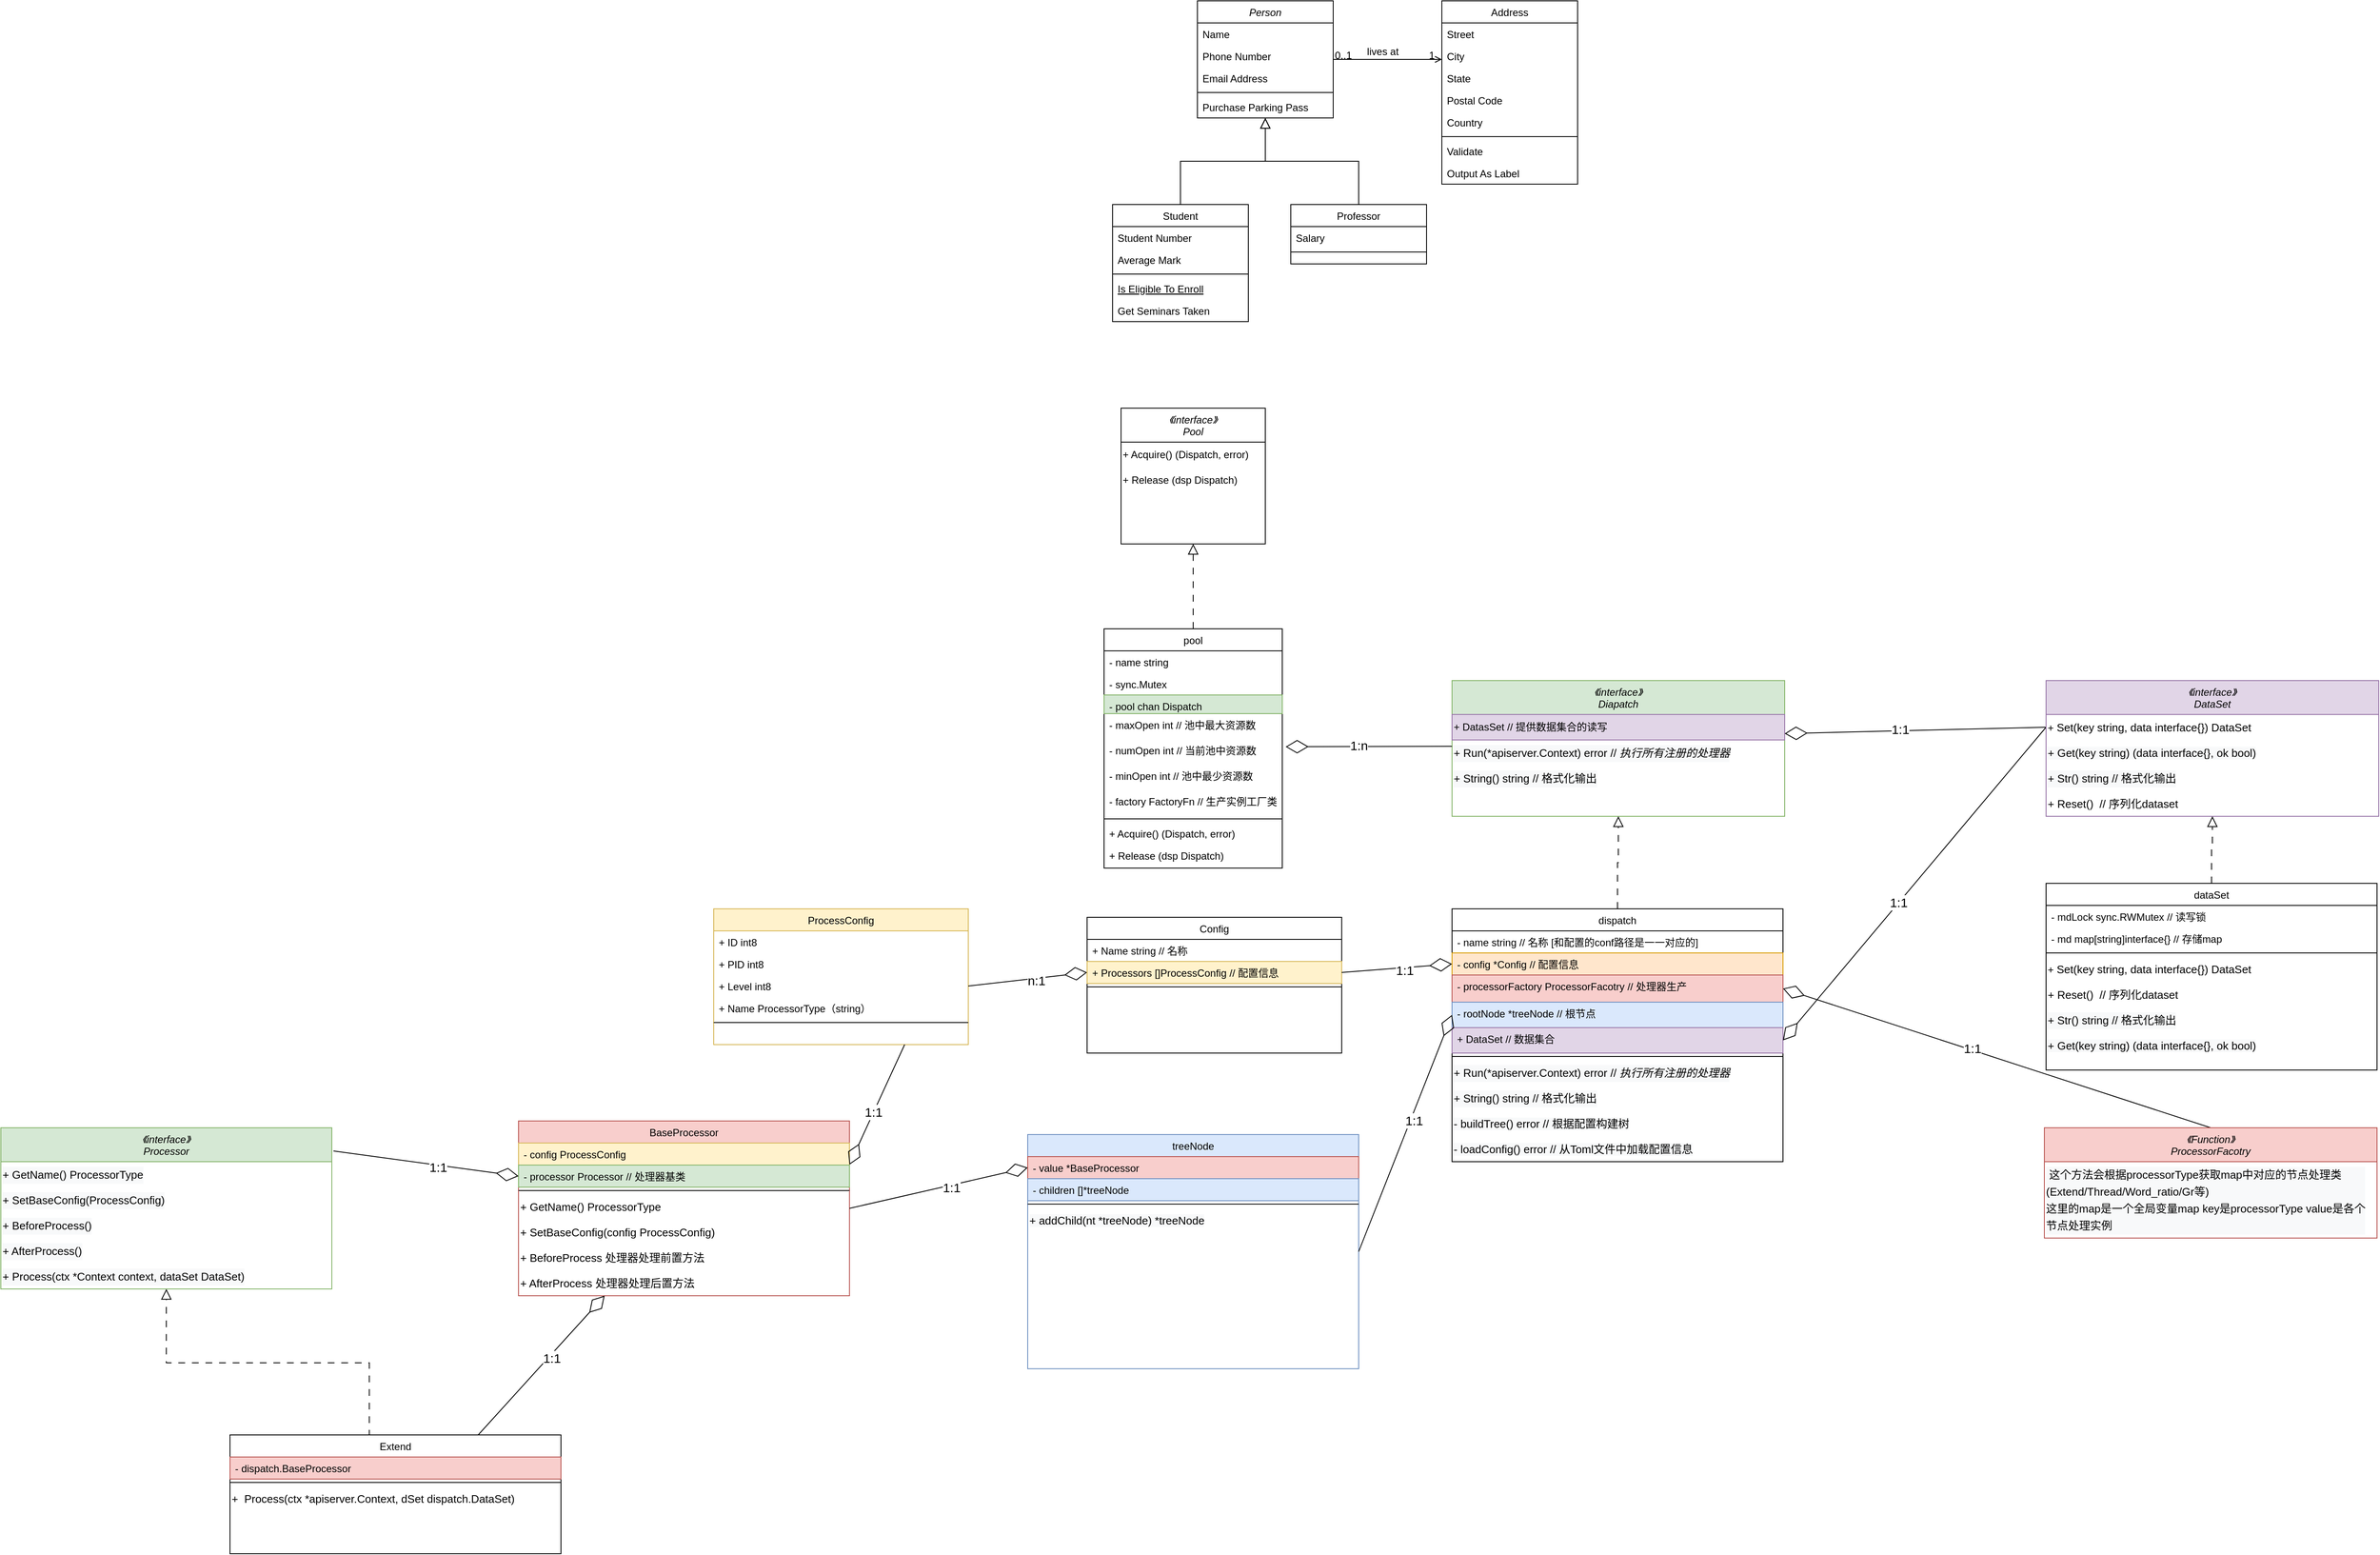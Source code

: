 <mxfile version="24.7.10">
  <diagram id="C5RBs43oDa-KdzZeNtuy" name="Page-1">
    <mxGraphModel dx="3088" dy="785" grid="1" gridSize="10" guides="1" tooltips="1" connect="1" arrows="1" fold="1" page="1" pageScale="1" pageWidth="827" pageHeight="1169" math="0" shadow="0">
      <root>
        <mxCell id="WIyWlLk6GJQsqaUBKTNV-0" />
        <mxCell id="WIyWlLk6GJQsqaUBKTNV-1" parent="WIyWlLk6GJQsqaUBKTNV-0" />
        <mxCell id="zkfFHV4jXpPFQw0GAbJ--0" value="Person" style="swimlane;fontStyle=2;align=center;verticalAlign=top;childLayout=stackLayout;horizontal=1;startSize=26;horizontalStack=0;resizeParent=1;resizeLast=0;collapsible=1;marginBottom=0;rounded=0;shadow=0;strokeWidth=1;" parent="WIyWlLk6GJQsqaUBKTNV-1" vertex="1">
          <mxGeometry x="220" y="120" width="160" height="138" as="geometry">
            <mxRectangle x="230" y="140" width="160" height="26" as="alternateBounds" />
          </mxGeometry>
        </mxCell>
        <mxCell id="zkfFHV4jXpPFQw0GAbJ--1" value="Name" style="text;align=left;verticalAlign=top;spacingLeft=4;spacingRight=4;overflow=hidden;rotatable=0;points=[[0,0.5],[1,0.5]];portConstraint=eastwest;" parent="zkfFHV4jXpPFQw0GAbJ--0" vertex="1">
          <mxGeometry y="26" width="160" height="26" as="geometry" />
        </mxCell>
        <mxCell id="zkfFHV4jXpPFQw0GAbJ--2" value="Phone Number" style="text;align=left;verticalAlign=top;spacingLeft=4;spacingRight=4;overflow=hidden;rotatable=0;points=[[0,0.5],[1,0.5]];portConstraint=eastwest;rounded=0;shadow=0;html=0;" parent="zkfFHV4jXpPFQw0GAbJ--0" vertex="1">
          <mxGeometry y="52" width="160" height="26" as="geometry" />
        </mxCell>
        <mxCell id="zkfFHV4jXpPFQw0GAbJ--3" value="Email Address" style="text;align=left;verticalAlign=top;spacingLeft=4;spacingRight=4;overflow=hidden;rotatable=0;points=[[0,0.5],[1,0.5]];portConstraint=eastwest;rounded=0;shadow=0;html=0;" parent="zkfFHV4jXpPFQw0GAbJ--0" vertex="1">
          <mxGeometry y="78" width="160" height="26" as="geometry" />
        </mxCell>
        <mxCell id="zkfFHV4jXpPFQw0GAbJ--4" value="" style="line;html=1;strokeWidth=1;align=left;verticalAlign=middle;spacingTop=-1;spacingLeft=3;spacingRight=3;rotatable=0;labelPosition=right;points=[];portConstraint=eastwest;" parent="zkfFHV4jXpPFQw0GAbJ--0" vertex="1">
          <mxGeometry y="104" width="160" height="8" as="geometry" />
        </mxCell>
        <mxCell id="zkfFHV4jXpPFQw0GAbJ--5" value="Purchase Parking Pass" style="text;align=left;verticalAlign=top;spacingLeft=4;spacingRight=4;overflow=hidden;rotatable=0;points=[[0,0.5],[1,0.5]];portConstraint=eastwest;" parent="zkfFHV4jXpPFQw0GAbJ--0" vertex="1">
          <mxGeometry y="112" width="160" height="26" as="geometry" />
        </mxCell>
        <mxCell id="zkfFHV4jXpPFQw0GAbJ--6" value="Student" style="swimlane;fontStyle=0;align=center;verticalAlign=top;childLayout=stackLayout;horizontal=1;startSize=26;horizontalStack=0;resizeParent=1;resizeLast=0;collapsible=1;marginBottom=0;rounded=0;shadow=0;strokeWidth=1;" parent="WIyWlLk6GJQsqaUBKTNV-1" vertex="1">
          <mxGeometry x="120" y="360" width="160" height="138" as="geometry">
            <mxRectangle x="130" y="380" width="160" height="26" as="alternateBounds" />
          </mxGeometry>
        </mxCell>
        <mxCell id="zkfFHV4jXpPFQw0GAbJ--7" value="Student Number" style="text;align=left;verticalAlign=top;spacingLeft=4;spacingRight=4;overflow=hidden;rotatable=0;points=[[0,0.5],[1,0.5]];portConstraint=eastwest;" parent="zkfFHV4jXpPFQw0GAbJ--6" vertex="1">
          <mxGeometry y="26" width="160" height="26" as="geometry" />
        </mxCell>
        <mxCell id="zkfFHV4jXpPFQw0GAbJ--8" value="Average Mark" style="text;align=left;verticalAlign=top;spacingLeft=4;spacingRight=4;overflow=hidden;rotatable=0;points=[[0,0.5],[1,0.5]];portConstraint=eastwest;rounded=0;shadow=0;html=0;" parent="zkfFHV4jXpPFQw0GAbJ--6" vertex="1">
          <mxGeometry y="52" width="160" height="26" as="geometry" />
        </mxCell>
        <mxCell id="zkfFHV4jXpPFQw0GAbJ--9" value="" style="line;html=1;strokeWidth=1;align=left;verticalAlign=middle;spacingTop=-1;spacingLeft=3;spacingRight=3;rotatable=0;labelPosition=right;points=[];portConstraint=eastwest;" parent="zkfFHV4jXpPFQw0GAbJ--6" vertex="1">
          <mxGeometry y="78" width="160" height="8" as="geometry" />
        </mxCell>
        <mxCell id="zkfFHV4jXpPFQw0GAbJ--10" value="Is Eligible To Enroll" style="text;align=left;verticalAlign=top;spacingLeft=4;spacingRight=4;overflow=hidden;rotatable=0;points=[[0,0.5],[1,0.5]];portConstraint=eastwest;fontStyle=4" parent="zkfFHV4jXpPFQw0GAbJ--6" vertex="1">
          <mxGeometry y="86" width="160" height="26" as="geometry" />
        </mxCell>
        <mxCell id="zkfFHV4jXpPFQw0GAbJ--11" value="Get Seminars Taken" style="text;align=left;verticalAlign=top;spacingLeft=4;spacingRight=4;overflow=hidden;rotatable=0;points=[[0,0.5],[1,0.5]];portConstraint=eastwest;" parent="zkfFHV4jXpPFQw0GAbJ--6" vertex="1">
          <mxGeometry y="112" width="160" height="26" as="geometry" />
        </mxCell>
        <mxCell id="zkfFHV4jXpPFQw0GAbJ--12" value="" style="endArrow=block;endSize=10;endFill=0;shadow=0;strokeWidth=1;rounded=0;curved=0;edgeStyle=elbowEdgeStyle;elbow=vertical;" parent="WIyWlLk6GJQsqaUBKTNV-1" source="zkfFHV4jXpPFQw0GAbJ--6" target="zkfFHV4jXpPFQw0GAbJ--0" edge="1">
          <mxGeometry width="160" relative="1" as="geometry">
            <mxPoint x="200" y="203" as="sourcePoint" />
            <mxPoint x="200" y="203" as="targetPoint" />
          </mxGeometry>
        </mxCell>
        <mxCell id="zkfFHV4jXpPFQw0GAbJ--13" value="Professor" style="swimlane;fontStyle=0;align=center;verticalAlign=top;childLayout=stackLayout;horizontal=1;startSize=26;horizontalStack=0;resizeParent=1;resizeLast=0;collapsible=1;marginBottom=0;rounded=0;shadow=0;strokeWidth=1;" parent="WIyWlLk6GJQsqaUBKTNV-1" vertex="1">
          <mxGeometry x="330" y="360" width="160" height="70" as="geometry">
            <mxRectangle x="340" y="380" width="170" height="26" as="alternateBounds" />
          </mxGeometry>
        </mxCell>
        <mxCell id="zkfFHV4jXpPFQw0GAbJ--14" value="Salary" style="text;align=left;verticalAlign=top;spacingLeft=4;spacingRight=4;overflow=hidden;rotatable=0;points=[[0,0.5],[1,0.5]];portConstraint=eastwest;" parent="zkfFHV4jXpPFQw0GAbJ--13" vertex="1">
          <mxGeometry y="26" width="160" height="26" as="geometry" />
        </mxCell>
        <mxCell id="zkfFHV4jXpPFQw0GAbJ--15" value="" style="line;html=1;strokeWidth=1;align=left;verticalAlign=middle;spacingTop=-1;spacingLeft=3;spacingRight=3;rotatable=0;labelPosition=right;points=[];portConstraint=eastwest;" parent="zkfFHV4jXpPFQw0GAbJ--13" vertex="1">
          <mxGeometry y="52" width="160" height="8" as="geometry" />
        </mxCell>
        <mxCell id="zkfFHV4jXpPFQw0GAbJ--16" value="" style="endArrow=block;endSize=10;endFill=0;shadow=0;strokeWidth=1;rounded=0;curved=0;edgeStyle=elbowEdgeStyle;elbow=vertical;" parent="WIyWlLk6GJQsqaUBKTNV-1" source="zkfFHV4jXpPFQw0GAbJ--13" target="zkfFHV4jXpPFQw0GAbJ--0" edge="1">
          <mxGeometry width="160" relative="1" as="geometry">
            <mxPoint x="210" y="373" as="sourcePoint" />
            <mxPoint x="310" y="271" as="targetPoint" />
          </mxGeometry>
        </mxCell>
        <mxCell id="zkfFHV4jXpPFQw0GAbJ--17" value="Address" style="swimlane;fontStyle=0;align=center;verticalAlign=top;childLayout=stackLayout;horizontal=1;startSize=26;horizontalStack=0;resizeParent=1;resizeLast=0;collapsible=1;marginBottom=0;rounded=0;shadow=0;strokeWidth=1;" parent="WIyWlLk6GJQsqaUBKTNV-1" vertex="1">
          <mxGeometry x="508" y="120" width="160" height="216" as="geometry">
            <mxRectangle x="550" y="140" width="160" height="26" as="alternateBounds" />
          </mxGeometry>
        </mxCell>
        <mxCell id="zkfFHV4jXpPFQw0GAbJ--18" value="Street" style="text;align=left;verticalAlign=top;spacingLeft=4;spacingRight=4;overflow=hidden;rotatable=0;points=[[0,0.5],[1,0.5]];portConstraint=eastwest;" parent="zkfFHV4jXpPFQw0GAbJ--17" vertex="1">
          <mxGeometry y="26" width="160" height="26" as="geometry" />
        </mxCell>
        <mxCell id="zkfFHV4jXpPFQw0GAbJ--19" value="City" style="text;align=left;verticalAlign=top;spacingLeft=4;spacingRight=4;overflow=hidden;rotatable=0;points=[[0,0.5],[1,0.5]];portConstraint=eastwest;rounded=0;shadow=0;html=0;" parent="zkfFHV4jXpPFQw0GAbJ--17" vertex="1">
          <mxGeometry y="52" width="160" height="26" as="geometry" />
        </mxCell>
        <mxCell id="zkfFHV4jXpPFQw0GAbJ--20" value="State" style="text;align=left;verticalAlign=top;spacingLeft=4;spacingRight=4;overflow=hidden;rotatable=0;points=[[0,0.5],[1,0.5]];portConstraint=eastwest;rounded=0;shadow=0;html=0;" parent="zkfFHV4jXpPFQw0GAbJ--17" vertex="1">
          <mxGeometry y="78" width="160" height="26" as="geometry" />
        </mxCell>
        <mxCell id="zkfFHV4jXpPFQw0GAbJ--21" value="Postal Code" style="text;align=left;verticalAlign=top;spacingLeft=4;spacingRight=4;overflow=hidden;rotatable=0;points=[[0,0.5],[1,0.5]];portConstraint=eastwest;rounded=0;shadow=0;html=0;" parent="zkfFHV4jXpPFQw0GAbJ--17" vertex="1">
          <mxGeometry y="104" width="160" height="26" as="geometry" />
        </mxCell>
        <mxCell id="zkfFHV4jXpPFQw0GAbJ--22" value="Country" style="text;align=left;verticalAlign=top;spacingLeft=4;spacingRight=4;overflow=hidden;rotatable=0;points=[[0,0.5],[1,0.5]];portConstraint=eastwest;rounded=0;shadow=0;html=0;" parent="zkfFHV4jXpPFQw0GAbJ--17" vertex="1">
          <mxGeometry y="130" width="160" height="26" as="geometry" />
        </mxCell>
        <mxCell id="zkfFHV4jXpPFQw0GAbJ--23" value="" style="line;html=1;strokeWidth=1;align=left;verticalAlign=middle;spacingTop=-1;spacingLeft=3;spacingRight=3;rotatable=0;labelPosition=right;points=[];portConstraint=eastwest;" parent="zkfFHV4jXpPFQw0GAbJ--17" vertex="1">
          <mxGeometry y="156" width="160" height="8" as="geometry" />
        </mxCell>
        <mxCell id="zkfFHV4jXpPFQw0GAbJ--24" value="Validate" style="text;align=left;verticalAlign=top;spacingLeft=4;spacingRight=4;overflow=hidden;rotatable=0;points=[[0,0.5],[1,0.5]];portConstraint=eastwest;" parent="zkfFHV4jXpPFQw0GAbJ--17" vertex="1">
          <mxGeometry y="164" width="160" height="26" as="geometry" />
        </mxCell>
        <mxCell id="zkfFHV4jXpPFQw0GAbJ--25" value="Output As Label" style="text;align=left;verticalAlign=top;spacingLeft=4;spacingRight=4;overflow=hidden;rotatable=0;points=[[0,0.5],[1,0.5]];portConstraint=eastwest;" parent="zkfFHV4jXpPFQw0GAbJ--17" vertex="1">
          <mxGeometry y="190" width="160" height="26" as="geometry" />
        </mxCell>
        <mxCell id="zkfFHV4jXpPFQw0GAbJ--26" value="" style="endArrow=open;shadow=0;strokeWidth=1;rounded=0;curved=0;endFill=1;edgeStyle=elbowEdgeStyle;elbow=vertical;" parent="WIyWlLk6GJQsqaUBKTNV-1" source="zkfFHV4jXpPFQw0GAbJ--0" target="zkfFHV4jXpPFQw0GAbJ--17" edge="1">
          <mxGeometry x="0.5" y="41" relative="1" as="geometry">
            <mxPoint x="380" y="192" as="sourcePoint" />
            <mxPoint x="540" y="192" as="targetPoint" />
            <mxPoint x="-40" y="32" as="offset" />
          </mxGeometry>
        </mxCell>
        <mxCell id="zkfFHV4jXpPFQw0GAbJ--27" value="0..1" style="resizable=0;align=left;verticalAlign=bottom;labelBackgroundColor=none;fontSize=12;" parent="zkfFHV4jXpPFQw0GAbJ--26" connectable="0" vertex="1">
          <mxGeometry x="-1" relative="1" as="geometry">
            <mxPoint y="4" as="offset" />
          </mxGeometry>
        </mxCell>
        <mxCell id="zkfFHV4jXpPFQw0GAbJ--28" value="1" style="resizable=0;align=right;verticalAlign=bottom;labelBackgroundColor=none;fontSize=12;" parent="zkfFHV4jXpPFQw0GAbJ--26" connectable="0" vertex="1">
          <mxGeometry x="1" relative="1" as="geometry">
            <mxPoint x="-7" y="4" as="offset" />
          </mxGeometry>
        </mxCell>
        <mxCell id="zkfFHV4jXpPFQw0GAbJ--29" value="lives at" style="text;html=1;resizable=0;points=[];;align=center;verticalAlign=middle;labelBackgroundColor=none;rounded=0;shadow=0;strokeWidth=1;fontSize=12;" parent="zkfFHV4jXpPFQw0GAbJ--26" vertex="1" connectable="0">
          <mxGeometry x="0.5" y="49" relative="1" as="geometry">
            <mxPoint x="-38" y="40" as="offset" />
          </mxGeometry>
        </mxCell>
        <mxCell id="RczMax2r31ByXmlt5z05-0" value="《interface》&#xa;Pool" style="swimlane;fontStyle=2;align=center;verticalAlign=top;childLayout=stackLayout;horizontal=1;startSize=40;horizontalStack=0;resizeParent=1;resizeLast=0;collapsible=1;marginBottom=0;rounded=0;shadow=0;strokeWidth=1;" parent="WIyWlLk6GJQsqaUBKTNV-1" vertex="1">
          <mxGeometry x="130" y="600" width="170" height="160" as="geometry">
            <mxRectangle x="190" y="630" width="160" height="26" as="alternateBounds" />
          </mxGeometry>
        </mxCell>
        <mxCell id="lq7LgunMjQ7Xtg1Cg7Fh-3" value="+ Acquire() (Dispatch, error)" style="text;html=1;align=left;verticalAlign=middle;whiteSpace=wrap;rounded=0;" vertex="1" parent="RczMax2r31ByXmlt5z05-0">
          <mxGeometry y="40" width="170" height="30" as="geometry" />
        </mxCell>
        <mxCell id="lq7LgunMjQ7Xtg1Cg7Fh-4" value="+ Release (dsp Dispatch)" style="text;html=1;align=left;verticalAlign=middle;whiteSpace=wrap;rounded=0;" vertex="1" parent="RczMax2r31ByXmlt5z05-0">
          <mxGeometry y="70" width="170" height="30" as="geometry" />
        </mxCell>
        <mxCell id="RczMax2r31ByXmlt5z05-6" value="pool" style="swimlane;fontStyle=0;align=center;verticalAlign=top;childLayout=stackLayout;horizontal=1;startSize=26;horizontalStack=0;resizeParent=1;resizeLast=0;collapsible=1;marginBottom=0;rounded=0;shadow=0;strokeWidth=1;" parent="WIyWlLk6GJQsqaUBKTNV-1" vertex="1">
          <mxGeometry x="110" y="860" width="210" height="282" as="geometry">
            <mxRectangle x="130" y="380" width="160" height="26" as="alternateBounds" />
          </mxGeometry>
        </mxCell>
        <mxCell id="RczMax2r31ByXmlt5z05-7" value="- name string" style="text;align=left;verticalAlign=top;spacingLeft=4;spacingRight=4;overflow=hidden;rotatable=0;points=[[0,0.5],[1,0.5]];portConstraint=eastwest;" parent="RczMax2r31ByXmlt5z05-6" vertex="1">
          <mxGeometry y="26" width="210" height="26" as="geometry" />
        </mxCell>
        <mxCell id="RczMax2r31ByXmlt5z05-8" value="- sync.Mutex" style="text;align=left;verticalAlign=top;spacingLeft=4;spacingRight=4;overflow=hidden;rotatable=0;points=[[0,0.5],[1,0.5]];portConstraint=eastwest;rounded=0;shadow=0;html=0;" parent="RczMax2r31ByXmlt5z05-6" vertex="1">
          <mxGeometry y="52" width="210" height="26" as="geometry" />
        </mxCell>
        <mxCell id="lq7LgunMjQ7Xtg1Cg7Fh-9" value="- pool chan Dispatch" style="text;align=left;verticalAlign=top;spacingLeft=4;spacingRight=4;overflow=hidden;rotatable=0;points=[[0,0.5],[1,0.5]];portConstraint=eastwest;rounded=0;shadow=0;html=0;whiteSpace=wrap;fillColor=#d5e8d4;strokeColor=#82b366;" vertex="1" parent="RczMax2r31ByXmlt5z05-6">
          <mxGeometry y="78" width="210" height="22" as="geometry" />
        </mxCell>
        <mxCell id="lq7LgunMjQ7Xtg1Cg7Fh-12" value="- maxOpen int // 池中最大资源数" style="text;align=left;verticalAlign=top;spacingLeft=4;spacingRight=4;overflow=hidden;rotatable=0;points=[[0,0.5],[1,0.5]];portConstraint=eastwest;rounded=0;shadow=0;html=0;" vertex="1" parent="RczMax2r31ByXmlt5z05-6">
          <mxGeometry y="100" width="210" height="30" as="geometry" />
        </mxCell>
        <mxCell id="lq7LgunMjQ7Xtg1Cg7Fh-13" value="- numOpen int // 当前池中资源数" style="text;align=left;verticalAlign=top;spacingLeft=4;spacingRight=4;overflow=hidden;rotatable=0;points=[[0,0.5],[1,0.5]];portConstraint=eastwest;rounded=0;shadow=0;html=0;" vertex="1" parent="RczMax2r31ByXmlt5z05-6">
          <mxGeometry y="130" width="210" height="30" as="geometry" />
        </mxCell>
        <mxCell id="lq7LgunMjQ7Xtg1Cg7Fh-14" value="- minOpen int // 池中最少资源数" style="text;align=left;verticalAlign=top;spacingLeft=4;spacingRight=4;overflow=hidden;rotatable=0;points=[[0,0.5],[1,0.5]];portConstraint=eastwest;rounded=0;shadow=0;html=0;" vertex="1" parent="RczMax2r31ByXmlt5z05-6">
          <mxGeometry y="160" width="210" height="30" as="geometry" />
        </mxCell>
        <mxCell id="lq7LgunMjQ7Xtg1Cg7Fh-15" value="- factory FactoryFn // 生产实例工厂类" style="text;align=left;verticalAlign=top;spacingLeft=4;spacingRight=4;overflow=hidden;rotatable=0;points=[[0,0.5],[1,0.5]];portConstraint=eastwest;rounded=0;shadow=0;html=0;" vertex="1" parent="RczMax2r31ByXmlt5z05-6">
          <mxGeometry y="190" width="210" height="30" as="geometry" />
        </mxCell>
        <mxCell id="RczMax2r31ByXmlt5z05-9" value="" style="line;html=1;strokeWidth=1;align=left;verticalAlign=middle;spacingTop=-1;spacingLeft=3;spacingRight=3;rotatable=0;labelPosition=right;points=[];portConstraint=eastwest;" parent="RczMax2r31ByXmlt5z05-6" vertex="1">
          <mxGeometry y="220" width="210" height="8" as="geometry" />
        </mxCell>
        <mxCell id="RczMax2r31ByXmlt5z05-11" value="+ Acquire() (Dispatch, error)" style="text;align=left;verticalAlign=top;spacingLeft=4;spacingRight=4;overflow=hidden;rotatable=0;points=[[0,0.5],[1,0.5]];portConstraint=eastwest;" parent="RczMax2r31ByXmlt5z05-6" vertex="1">
          <mxGeometry y="228" width="210" height="26" as="geometry" />
        </mxCell>
        <mxCell id="lq7LgunMjQ7Xtg1Cg7Fh-16" value="+ Release (dsp Dispatch)" style="text;align=left;verticalAlign=top;spacingLeft=4;spacingRight=4;overflow=hidden;rotatable=0;points=[[0,0.5],[1,0.5]];portConstraint=eastwest;" vertex="1" parent="RczMax2r31ByXmlt5z05-6">
          <mxGeometry y="254" width="210" height="26" as="geometry" />
        </mxCell>
        <mxCell id="RczMax2r31ByXmlt5z05-12" value="" style="endArrow=block;endSize=10;endFill=0;shadow=0;strokeWidth=1;rounded=0;curved=0;edgeStyle=elbowEdgeStyle;elbow=vertical;dashed=1;dashPattern=8 8;" parent="WIyWlLk6GJQsqaUBKTNV-1" source="RczMax2r31ByXmlt5z05-6" target="RczMax2r31ByXmlt5z05-0" edge="1">
          <mxGeometry width="160" relative="1" as="geometry">
            <mxPoint x="170" y="713" as="sourcePoint" />
            <mxPoint x="170" y="713" as="targetPoint" />
          </mxGeometry>
        </mxCell>
        <mxCell id="lq7LgunMjQ7Xtg1Cg7Fh-23" value="《interface》&#xa;Diapatch" style="swimlane;fontStyle=2;align=center;verticalAlign=top;childLayout=stackLayout;horizontal=1;startSize=40;horizontalStack=0;resizeParent=1;resizeLast=0;collapsible=1;marginBottom=0;rounded=0;shadow=0;strokeWidth=1;fillColor=#d5e8d4;strokeColor=#82b366;" vertex="1" parent="WIyWlLk6GJQsqaUBKTNV-1">
          <mxGeometry x="520" y="921" width="392" height="160" as="geometry">
            <mxRectangle x="190" y="630" width="160" height="26" as="alternateBounds" />
          </mxGeometry>
        </mxCell>
        <mxCell id="lq7LgunMjQ7Xtg1Cg7Fh-26" value="+ DatasSet // 提供数据集合的读写" style="text;html=1;align=left;verticalAlign=middle;whiteSpace=wrap;rounded=0;fillColor=#e1d5e7;strokeColor=#9673a6;" vertex="1" parent="lq7LgunMjQ7Xtg1Cg7Fh-23">
          <mxGeometry y="40" width="392" height="30" as="geometry" />
        </mxCell>
        <mxCell id="lq7LgunMjQ7Xtg1Cg7Fh-27" value="&lt;div style=&quot;background-color: rgb(248, 249, 250); font-size: 13px; line-height: 20px; white-space: pre;&quot;&gt;&lt;font face=&quot;Helvetica&quot;&gt;+ Run(*apiserver.Context) error //&lt;/font&gt;&lt;span style=&quot;font-style: italic;&quot;&gt; 执行所有注册的处理器&lt;/span&gt;&lt;/div&gt;" style="text;html=1;align=left;verticalAlign=middle;whiteSpace=wrap;rounded=0;" vertex="1" parent="lq7LgunMjQ7Xtg1Cg7Fh-23">
          <mxGeometry y="70" width="392" height="30" as="geometry" />
        </mxCell>
        <mxCell id="lq7LgunMjQ7Xtg1Cg7Fh-29" value="&lt;div style=&quot;background-color: rgb(248, 249, 250); font-size: 13px; line-height: 20px; white-space: pre;&quot;&gt;&lt;font face=&quot;Helvetica&quot;&gt;+ String() string // 格式化输出&lt;/font&gt;&lt;/div&gt;" style="text;html=1;align=left;verticalAlign=middle;whiteSpace=wrap;rounded=0;" vertex="1" parent="lq7LgunMjQ7Xtg1Cg7Fh-23">
          <mxGeometry y="100" width="392" height="30" as="geometry" />
        </mxCell>
        <mxCell id="lq7LgunMjQ7Xtg1Cg7Fh-33" value="" style="endArrow=diamondThin;endFill=0;endSize=24;html=1;rounded=0;exitX=0;exitY=0.25;exitDx=0;exitDy=0;entryX=1.019;entryY=0.3;entryDx=0;entryDy=0;entryPerimeter=0;" edge="1" parent="WIyWlLk6GJQsqaUBKTNV-1" source="lq7LgunMjQ7Xtg1Cg7Fh-27" target="lq7LgunMjQ7Xtg1Cg7Fh-13">
          <mxGeometry width="160" relative="1" as="geometry">
            <mxPoint x="330" y="1000" as="sourcePoint" />
            <mxPoint x="360" y="1050" as="targetPoint" />
          </mxGeometry>
        </mxCell>
        <mxCell id="lq7LgunMjQ7Xtg1Cg7Fh-34" value="&lt;font style=&quot;font-size: 15px;&quot;&gt;1:n&lt;/font&gt;" style="edgeLabel;html=1;align=center;verticalAlign=middle;resizable=0;points=[];" vertex="1" connectable="0" parent="lq7LgunMjQ7Xtg1Cg7Fh-33">
          <mxGeometry x="0.122" y="-2" relative="1" as="geometry">
            <mxPoint as="offset" />
          </mxGeometry>
        </mxCell>
        <mxCell id="lq7LgunMjQ7Xtg1Cg7Fh-35" value="" style="endArrow=block;endSize=10;endFill=0;shadow=0;strokeWidth=1;rounded=0;curved=0;edgeStyle=elbowEdgeStyle;elbow=vertical;dashed=1;dashPattern=8 8;entryX=0.5;entryY=1;entryDx=0;entryDy=0;exitX=0.5;exitY=0;exitDx=0;exitDy=0;" edge="1" parent="WIyWlLk6GJQsqaUBKTNV-1" source="lq7LgunMjQ7Xtg1Cg7Fh-36" target="lq7LgunMjQ7Xtg1Cg7Fh-23">
          <mxGeometry width="160" relative="1" as="geometry">
            <mxPoint x="715.5" y="1181" as="sourcePoint" />
            <mxPoint x="710" y="1100" as="targetPoint" />
          </mxGeometry>
        </mxCell>
        <mxCell id="lq7LgunMjQ7Xtg1Cg7Fh-36" value="dispatch" style="swimlane;fontStyle=0;align=center;verticalAlign=top;childLayout=stackLayout;horizontal=1;startSize=26;horizontalStack=0;resizeParent=1;resizeLast=0;collapsible=1;marginBottom=0;rounded=0;shadow=0;strokeWidth=1;" vertex="1" parent="WIyWlLk6GJQsqaUBKTNV-1">
          <mxGeometry x="520" y="1190" width="390" height="298" as="geometry">
            <mxRectangle x="130" y="380" width="160" height="26" as="alternateBounds" />
          </mxGeometry>
        </mxCell>
        <mxCell id="lq7LgunMjQ7Xtg1Cg7Fh-37" value="- name string // 名称 [和配置的conf路径是一一对应的]" style="text;align=left;verticalAlign=top;spacingLeft=4;spacingRight=4;overflow=hidden;rotatable=0;points=[[0,0.5],[1,0.5]];portConstraint=eastwest;" vertex="1" parent="lq7LgunMjQ7Xtg1Cg7Fh-36">
          <mxGeometry y="26" width="390" height="26" as="geometry" />
        </mxCell>
        <mxCell id="lq7LgunMjQ7Xtg1Cg7Fh-38" value="- config *Config // 配置信息" style="text;align=left;verticalAlign=top;spacingLeft=4;spacingRight=4;overflow=hidden;rotatable=0;points=[[0,0.5],[1,0.5]];portConstraint=eastwest;rounded=0;shadow=0;html=0;fillColor=#ffe6cc;strokeColor=#d79b00;" vertex="1" parent="lq7LgunMjQ7Xtg1Cg7Fh-36">
          <mxGeometry y="52" width="390" height="26" as="geometry" />
        </mxCell>
        <mxCell id="lq7LgunMjQ7Xtg1Cg7Fh-39" value="- processorFactory ProcessorFacotry // 处理器生产" style="text;align=left;verticalAlign=top;spacingLeft=4;spacingRight=4;overflow=hidden;rotatable=0;points=[[0,0.5],[1,0.5]];portConstraint=eastwest;rounded=0;shadow=0;html=0;whiteSpace=wrap;fillColor=#f8cecc;strokeColor=#b85450;" vertex="1" parent="lq7LgunMjQ7Xtg1Cg7Fh-36">
          <mxGeometry y="78" width="390" height="32" as="geometry" />
        </mxCell>
        <mxCell id="lq7LgunMjQ7Xtg1Cg7Fh-40" value="- rootNode *treeNode // 根节点" style="text;align=left;verticalAlign=top;spacingLeft=4;spacingRight=4;overflow=hidden;rotatable=0;points=[[0,0.5],[1,0.5]];portConstraint=eastwest;rounded=0;shadow=0;html=0;fillColor=#dae8fc;strokeColor=#6c8ebf;" vertex="1" parent="lq7LgunMjQ7Xtg1Cg7Fh-36">
          <mxGeometry y="110" width="390" height="30" as="geometry" />
        </mxCell>
        <mxCell id="lq7LgunMjQ7Xtg1Cg7Fh-41" value="+ DataSet // 数据集合" style="text;align=left;verticalAlign=top;spacingLeft=4;spacingRight=4;overflow=hidden;rotatable=0;points=[[0,0.5],[1,0.5]];portConstraint=eastwest;rounded=0;shadow=0;html=0;fillColor=#e1d5e7;strokeColor=#9673a6;" vertex="1" parent="lq7LgunMjQ7Xtg1Cg7Fh-36">
          <mxGeometry y="140" width="390" height="30" as="geometry" />
        </mxCell>
        <mxCell id="lq7LgunMjQ7Xtg1Cg7Fh-44" value="" style="line;html=1;strokeWidth=1;align=left;verticalAlign=middle;spacingTop=-1;spacingLeft=3;spacingRight=3;rotatable=0;labelPosition=right;points=[];portConstraint=eastwest;" vertex="1" parent="lq7LgunMjQ7Xtg1Cg7Fh-36">
          <mxGeometry y="170" width="390" height="8" as="geometry" />
        </mxCell>
        <mxCell id="lq7LgunMjQ7Xtg1Cg7Fh-47" value="&lt;div style=&quot;background-color: rgb(248, 249, 250); font-size: 13px; line-height: 20px; white-space: pre;&quot;&gt;&lt;font face=&quot;Helvetica&quot;&gt;+ Run(*apiserver.Context) error //&lt;/font&gt;&lt;span style=&quot;font-style: italic;&quot;&gt; 执行所有注册的处理器&lt;/span&gt;&lt;/div&gt;" style="text;html=1;align=left;verticalAlign=middle;whiteSpace=wrap;rounded=0;" vertex="1" parent="lq7LgunMjQ7Xtg1Cg7Fh-36">
          <mxGeometry y="178" width="390" height="30" as="geometry" />
        </mxCell>
        <mxCell id="lq7LgunMjQ7Xtg1Cg7Fh-48" value="&lt;div style=&quot;background-color: rgb(248, 249, 250); font-size: 13px; line-height: 20px; white-space: pre;&quot;&gt;&lt;font face=&quot;Helvetica&quot;&gt;+ String() string // 格式化输出&lt;/font&gt;&lt;/div&gt;" style="text;html=1;align=left;verticalAlign=middle;whiteSpace=wrap;rounded=0;" vertex="1" parent="lq7LgunMjQ7Xtg1Cg7Fh-36">
          <mxGeometry y="208" width="390" height="30" as="geometry" />
        </mxCell>
        <mxCell id="lq7LgunMjQ7Xtg1Cg7Fh-82" value="&lt;div style=&quot;line-height: 20px;&quot;&gt;&lt;font style=&quot;font-size: 13px; white-space: pre; background-color: rgb(248, 249, 250);&quot; face=&quot;Helvetica&quot;&gt;- buildTree() error // 根据配置构建树&lt;/font&gt;&lt;/div&gt;" style="text;html=1;align=left;verticalAlign=middle;whiteSpace=wrap;rounded=0;" vertex="1" parent="lq7LgunMjQ7Xtg1Cg7Fh-36">
          <mxGeometry y="238" width="390" height="30" as="geometry" />
        </mxCell>
        <mxCell id="lq7LgunMjQ7Xtg1Cg7Fh-83" value="&lt;div style=&quot;line-height: 20px;&quot;&gt;&lt;font style=&quot;font-size: 13px; white-space: pre; background-color: rgb(248, 249, 250);&quot; face=&quot;Helvetica&quot;&gt;- loadConfig() error // 从Toml文件中加载配置信息&lt;/font&gt;&lt;/div&gt;" style="text;html=1;align=left;verticalAlign=middle;whiteSpace=wrap;rounded=0;" vertex="1" parent="lq7LgunMjQ7Xtg1Cg7Fh-36">
          <mxGeometry y="268" width="390" height="30" as="geometry" />
        </mxCell>
        <mxCell id="lq7LgunMjQ7Xtg1Cg7Fh-49" value="" style="endArrow=diamondThin;endFill=0;endSize=24;html=1;rounded=0;entryX=1;entryY=0.75;entryDx=0;entryDy=0;exitX=0;exitY=0.5;exitDx=0;exitDy=0;" edge="1" parent="WIyWlLk6GJQsqaUBKTNV-1" source="lq7LgunMjQ7Xtg1Cg7Fh-55" target="lq7LgunMjQ7Xtg1Cg7Fh-26">
          <mxGeometry width="160" relative="1" as="geometry">
            <mxPoint x="1210" y="980" as="sourcePoint" />
            <mxPoint x="920" y="1000.5" as="targetPoint" />
          </mxGeometry>
        </mxCell>
        <mxCell id="lq7LgunMjQ7Xtg1Cg7Fh-50" value="&lt;font style=&quot;font-size: 15px;&quot;&gt;1:1&lt;/font&gt;" style="edgeLabel;html=1;align=center;verticalAlign=middle;resizable=0;points=[];" vertex="1" connectable="0" parent="lq7LgunMjQ7Xtg1Cg7Fh-49">
          <mxGeometry x="0.122" y="-2" relative="1" as="geometry">
            <mxPoint x="1" as="offset" />
          </mxGeometry>
        </mxCell>
        <mxCell id="lq7LgunMjQ7Xtg1Cg7Fh-52" value="" style="endArrow=diamondThin;endFill=0;endSize=24;html=1;rounded=0;entryX=1;entryY=0.5;entryDx=0;entryDy=0;exitX=0;exitY=0.5;exitDx=0;exitDy=0;" edge="1" parent="WIyWlLk6GJQsqaUBKTNV-1" source="lq7LgunMjQ7Xtg1Cg7Fh-55" target="lq7LgunMjQ7Xtg1Cg7Fh-41">
          <mxGeometry width="160" relative="1" as="geometry">
            <mxPoint x="1210" y="990" as="sourcePoint" />
            <mxPoint x="1037" y="1220" as="targetPoint" />
          </mxGeometry>
        </mxCell>
        <mxCell id="lq7LgunMjQ7Xtg1Cg7Fh-53" value="&lt;font style=&quot;font-size: 15px;&quot;&gt;1:1&lt;/font&gt;" style="edgeLabel;html=1;align=center;verticalAlign=middle;resizable=0;points=[];" vertex="1" connectable="0" parent="lq7LgunMjQ7Xtg1Cg7Fh-52">
          <mxGeometry x="0.122" y="-2" relative="1" as="geometry">
            <mxPoint x="1" as="offset" />
          </mxGeometry>
        </mxCell>
        <mxCell id="lq7LgunMjQ7Xtg1Cg7Fh-54" value="《interface》&#xa;DataSet" style="swimlane;fontStyle=2;align=center;verticalAlign=top;childLayout=stackLayout;horizontal=1;startSize=40;horizontalStack=0;resizeParent=1;resizeLast=0;collapsible=1;marginBottom=0;rounded=0;shadow=0;strokeWidth=1;fillColor=#e1d5e7;strokeColor=#9673a6;" vertex="1" parent="WIyWlLk6GJQsqaUBKTNV-1">
          <mxGeometry x="1220" y="921" width="392" height="160" as="geometry">
            <mxRectangle x="190" y="630" width="160" height="26" as="alternateBounds" />
          </mxGeometry>
        </mxCell>
        <mxCell id="lq7LgunMjQ7Xtg1Cg7Fh-55" value="+&lt;font style=&quot;font-size: 13px;&quot;&gt;&amp;nbsp;Set(key string, data interface{}) DataSet&lt;/font&gt;" style="text;html=1;align=left;verticalAlign=middle;whiteSpace=wrap;rounded=0;" vertex="1" parent="lq7LgunMjQ7Xtg1Cg7Fh-54">
          <mxGeometry y="40" width="392" height="30" as="geometry" />
        </mxCell>
        <mxCell id="lq7LgunMjQ7Xtg1Cg7Fh-56" value="&lt;div style=&quot;font-size: 13px; line-height: 20px; white-space: pre;&quot;&gt;&lt;span style=&quot;background-color: rgb(248, 249, 250);&quot;&gt;&lt;font face=&quot;Helvetica&quot;&gt;&lt;font style=&quot;font-size: 13px;&quot;&gt;+ &lt;/font&gt;&lt;span style=&quot;white-space: normal;&quot;&gt;Get&lt;/span&gt;&lt;span style=&quot;white-space: normal;&quot;&gt;(key &lt;/span&gt;&lt;span style=&quot;white-space: normal;&quot;&gt;string&lt;/span&gt;&lt;span style=&quot;white-space: normal;&quot;&gt;) (data &lt;/span&gt;&lt;span style=&quot;white-space: normal;&quot;&gt;interface&lt;/span&gt;&lt;span style=&quot;white-space: normal;&quot;&gt;{}&lt;/span&gt;&lt;span style=&quot;white-space: normal;&quot;&gt;, &lt;/span&gt;&lt;span style=&quot;white-space: normal;&quot;&gt;ok &lt;/span&gt;&lt;span style=&quot;white-space: normal;&quot;&gt;bool&lt;/span&gt;&lt;span style=&quot;white-space: normal;&quot;&gt;)&lt;/span&gt;&lt;/font&gt;&lt;/span&gt;&lt;/div&gt;" style="text;html=1;align=left;verticalAlign=middle;whiteSpace=wrap;rounded=0;" vertex="1" parent="lq7LgunMjQ7Xtg1Cg7Fh-54">
          <mxGeometry y="70" width="392" height="30" as="geometry" />
        </mxCell>
        <mxCell id="lq7LgunMjQ7Xtg1Cg7Fh-57" value="&lt;div style=&quot;background-color: rgb(248, 249, 250); font-size: 13px; line-height: 20px; white-space: pre;&quot;&gt;&lt;font face=&quot;Helvetica&quot;&gt;+ Str() string // 格式化输出&lt;/font&gt;&lt;/div&gt;" style="text;html=1;align=left;verticalAlign=middle;whiteSpace=wrap;rounded=0;" vertex="1" parent="lq7LgunMjQ7Xtg1Cg7Fh-54">
          <mxGeometry y="100" width="392" height="30" as="geometry" />
        </mxCell>
        <mxCell id="lq7LgunMjQ7Xtg1Cg7Fh-58" value="&lt;div style=&quot;font-size: 13px; line-height: 20px; white-space: pre;&quot;&gt;&lt;font style=&quot;font-size: 13px;&quot; face=&quot;Helvetica&quot;&gt;+ Reset()  // &lt;/font&gt;&lt;span style=&quot;white-space: normal;&quot;&gt;序列化&lt;/span&gt;&lt;span style=&quot;white-space: normal;&quot;&gt;dataset&lt;/span&gt;&lt;/div&gt;" style="text;html=1;align=left;verticalAlign=middle;whiteSpace=wrap;rounded=0;" vertex="1" parent="lq7LgunMjQ7Xtg1Cg7Fh-54">
          <mxGeometry y="130" width="392" height="30" as="geometry" />
        </mxCell>
        <mxCell id="lq7LgunMjQ7Xtg1Cg7Fh-59" value="" style="endArrow=block;endSize=10;endFill=0;shadow=0;strokeWidth=1;rounded=0;curved=0;edgeStyle=elbowEdgeStyle;elbow=vertical;dashed=1;dashPattern=8 8;entryX=0.5;entryY=1;entryDx=0;entryDy=0;exitX=0.5;exitY=0;exitDx=0;exitDy=0;" edge="1" parent="WIyWlLk6GJQsqaUBKTNV-1" source="lq7LgunMjQ7Xtg1Cg7Fh-60" target="lq7LgunMjQ7Xtg1Cg7Fh-58">
          <mxGeometry width="160" relative="1" as="geometry">
            <mxPoint x="1416" y="1180" as="sourcePoint" />
            <mxPoint x="1380" y="1140" as="targetPoint" />
          </mxGeometry>
        </mxCell>
        <mxCell id="lq7LgunMjQ7Xtg1Cg7Fh-60" value="dataSet" style="swimlane;fontStyle=0;align=center;verticalAlign=top;childLayout=stackLayout;horizontal=1;startSize=26;horizontalStack=0;resizeParent=1;resizeLast=0;collapsible=1;marginBottom=0;rounded=0;shadow=0;strokeWidth=1;" vertex="1" parent="WIyWlLk6GJQsqaUBKTNV-1">
          <mxGeometry x="1220" y="1160" width="390" height="220" as="geometry">
            <mxRectangle x="130" y="380" width="160" height="26" as="alternateBounds" />
          </mxGeometry>
        </mxCell>
        <mxCell id="lq7LgunMjQ7Xtg1Cg7Fh-61" value="- mdLock sync.RWMutex // 读写锁" style="text;align=left;verticalAlign=top;spacingLeft=4;spacingRight=4;overflow=hidden;rotatable=0;points=[[0,0.5],[1,0.5]];portConstraint=eastwest;" vertex="1" parent="lq7LgunMjQ7Xtg1Cg7Fh-60">
          <mxGeometry y="26" width="390" height="26" as="geometry" />
        </mxCell>
        <mxCell id="lq7LgunMjQ7Xtg1Cg7Fh-62" value="- md     map[string]interface{} // 存储map" style="text;align=left;verticalAlign=top;spacingLeft=4;spacingRight=4;overflow=hidden;rotatable=0;points=[[0,0.5],[1,0.5]];portConstraint=eastwest;rounded=0;shadow=0;html=0;" vertex="1" parent="lq7LgunMjQ7Xtg1Cg7Fh-60">
          <mxGeometry y="52" width="390" height="26" as="geometry" />
        </mxCell>
        <mxCell id="lq7LgunMjQ7Xtg1Cg7Fh-66" value="" style="line;html=1;strokeWidth=1;align=left;verticalAlign=middle;spacingTop=-1;spacingLeft=3;spacingRight=3;rotatable=0;labelPosition=right;points=[];portConstraint=eastwest;" vertex="1" parent="lq7LgunMjQ7Xtg1Cg7Fh-60">
          <mxGeometry y="78" width="390" height="8" as="geometry" />
        </mxCell>
        <mxCell id="lq7LgunMjQ7Xtg1Cg7Fh-69" value="+&lt;font style=&quot;font-size: 13px;&quot;&gt;&amp;nbsp;Set(key string, data interface{}) DataSet&lt;/font&gt;" style="text;html=1;align=left;verticalAlign=middle;whiteSpace=wrap;rounded=0;" vertex="1" parent="lq7LgunMjQ7Xtg1Cg7Fh-60">
          <mxGeometry y="86" width="390" height="30" as="geometry" />
        </mxCell>
        <mxCell id="lq7LgunMjQ7Xtg1Cg7Fh-72" value="&lt;div style=&quot;font-size: 13px; line-height: 20px; white-space: pre;&quot;&gt;&lt;font style=&quot;font-size: 13px;&quot; face=&quot;Helvetica&quot;&gt;+ Reset()  // &lt;/font&gt;&lt;span style=&quot;white-space: normal;&quot;&gt;序列化&lt;/span&gt;&lt;span style=&quot;white-space: normal;&quot;&gt;dataset&lt;/span&gt;&lt;/div&gt;" style="text;html=1;align=left;verticalAlign=middle;whiteSpace=wrap;rounded=0;" vertex="1" parent="lq7LgunMjQ7Xtg1Cg7Fh-60">
          <mxGeometry y="116" width="390" height="30" as="geometry" />
        </mxCell>
        <mxCell id="lq7LgunMjQ7Xtg1Cg7Fh-71" value="&lt;div style=&quot;background-color: rgb(248, 249, 250); font-size: 13px; line-height: 20px; white-space: pre;&quot;&gt;&lt;font face=&quot;Helvetica&quot;&gt;+ Str() string // 格式化输出&lt;/font&gt;&lt;/div&gt;" style="text;html=1;align=left;verticalAlign=middle;whiteSpace=wrap;rounded=0;" vertex="1" parent="lq7LgunMjQ7Xtg1Cg7Fh-60">
          <mxGeometry y="146" width="390" height="30" as="geometry" />
        </mxCell>
        <mxCell id="lq7LgunMjQ7Xtg1Cg7Fh-70" value="&lt;div style=&quot;font-size: 13px; line-height: 20px; white-space: pre;&quot;&gt;&lt;span style=&quot;background-color: rgb(248, 249, 250);&quot;&gt;&lt;font face=&quot;Helvetica&quot;&gt;&lt;font style=&quot;font-size: 13px;&quot;&gt;+ &lt;/font&gt;&lt;span style=&quot;white-space: normal;&quot;&gt;Get&lt;/span&gt;&lt;span style=&quot;white-space: normal;&quot;&gt;(key &lt;/span&gt;&lt;span style=&quot;white-space: normal;&quot;&gt;string&lt;/span&gt;&lt;span style=&quot;white-space: normal;&quot;&gt;) (data &lt;/span&gt;&lt;span style=&quot;white-space: normal;&quot;&gt;interface&lt;/span&gt;&lt;span style=&quot;white-space: normal;&quot;&gt;{}&lt;/span&gt;&lt;span style=&quot;white-space: normal;&quot;&gt;, &lt;/span&gt;&lt;span style=&quot;white-space: normal;&quot;&gt;ok &lt;/span&gt;&lt;span style=&quot;white-space: normal;&quot;&gt;bool&lt;/span&gt;&lt;span style=&quot;white-space: normal;&quot;&gt;)&lt;/span&gt;&lt;/font&gt;&lt;/span&gt;&lt;/div&gt;" style="text;html=1;align=left;verticalAlign=middle;whiteSpace=wrap;rounded=0;" vertex="1" parent="lq7LgunMjQ7Xtg1Cg7Fh-60">
          <mxGeometry y="176" width="390" height="30" as="geometry" />
        </mxCell>
        <mxCell id="lq7LgunMjQ7Xtg1Cg7Fh-73" value="Config" style="swimlane;fontStyle=0;align=center;verticalAlign=top;childLayout=stackLayout;horizontal=1;startSize=26;horizontalStack=0;resizeParent=1;resizeLast=0;collapsible=1;marginBottom=0;rounded=0;shadow=0;strokeWidth=1;" vertex="1" parent="WIyWlLk6GJQsqaUBKTNV-1">
          <mxGeometry x="90" y="1200" width="300" height="160" as="geometry">
            <mxRectangle x="130" y="380" width="160" height="26" as="alternateBounds" />
          </mxGeometry>
        </mxCell>
        <mxCell id="lq7LgunMjQ7Xtg1Cg7Fh-74" value="+ Name       string // 名称" style="text;align=left;verticalAlign=top;spacingLeft=4;spacingRight=4;overflow=hidden;rotatable=0;points=[[0,0.5],[1,0.5]];portConstraint=eastwest;" vertex="1" parent="lq7LgunMjQ7Xtg1Cg7Fh-73">
          <mxGeometry y="26" width="300" height="26" as="geometry" />
        </mxCell>
        <mxCell id="lq7LgunMjQ7Xtg1Cg7Fh-75" value="+ Processors []ProcessConfig // 配置信息" style="text;align=left;verticalAlign=top;spacingLeft=4;spacingRight=4;overflow=hidden;rotatable=0;points=[[0,0.5],[1,0.5]];portConstraint=eastwest;rounded=0;shadow=0;html=0;fillColor=#fff2cc;strokeColor=#d6b656;" vertex="1" parent="lq7LgunMjQ7Xtg1Cg7Fh-73">
          <mxGeometry y="52" width="300" height="26" as="geometry" />
        </mxCell>
        <mxCell id="lq7LgunMjQ7Xtg1Cg7Fh-79" value="" style="line;html=1;strokeWidth=1;align=left;verticalAlign=middle;spacingTop=-1;spacingLeft=3;spacingRight=3;rotatable=0;labelPosition=right;points=[];portConstraint=eastwest;" vertex="1" parent="lq7LgunMjQ7Xtg1Cg7Fh-73">
          <mxGeometry y="78" width="300" height="8" as="geometry" />
        </mxCell>
        <mxCell id="lq7LgunMjQ7Xtg1Cg7Fh-84" value="" style="endArrow=diamondThin;endFill=0;endSize=24;html=1;rounded=0;entryX=0;entryY=0.5;entryDx=0;entryDy=0;exitX=1;exitY=0.5;exitDx=0;exitDy=0;" edge="1" parent="WIyWlLk6GJQsqaUBKTNV-1" source="lq7LgunMjQ7Xtg1Cg7Fh-75" target="lq7LgunMjQ7Xtg1Cg7Fh-38">
          <mxGeometry width="160" relative="1" as="geometry">
            <mxPoint x="508" y="1310" as="sourcePoint" />
            <mxPoint x="198" y="1673" as="targetPoint" />
          </mxGeometry>
        </mxCell>
        <mxCell id="lq7LgunMjQ7Xtg1Cg7Fh-85" value="&lt;font style=&quot;font-size: 15px;&quot;&gt;1:1&lt;/font&gt;" style="edgeLabel;html=1;align=center;verticalAlign=middle;resizable=0;points=[];" vertex="1" connectable="0" parent="lq7LgunMjQ7Xtg1Cg7Fh-84">
          <mxGeometry x="0.122" y="-2" relative="1" as="geometry">
            <mxPoint x="1" as="offset" />
          </mxGeometry>
        </mxCell>
        <mxCell id="lq7LgunMjQ7Xtg1Cg7Fh-86" value="ProcessConfig" style="swimlane;fontStyle=0;align=center;verticalAlign=top;childLayout=stackLayout;horizontal=1;startSize=26;horizontalStack=0;resizeParent=1;resizeLast=0;collapsible=1;marginBottom=0;rounded=0;shadow=0;strokeWidth=1;fillColor=#fff2cc;strokeColor=#d6b656;" vertex="1" parent="WIyWlLk6GJQsqaUBKTNV-1">
          <mxGeometry x="-350" y="1190" width="300" height="160" as="geometry">
            <mxRectangle x="130" y="380" width="160" height="26" as="alternateBounds" />
          </mxGeometry>
        </mxCell>
        <mxCell id="lq7LgunMjQ7Xtg1Cg7Fh-87" value="+ ID    int8" style="text;align=left;verticalAlign=top;spacingLeft=4;spacingRight=4;overflow=hidden;rotatable=0;points=[[0,0.5],[1,0.5]];portConstraint=eastwest;" vertex="1" parent="lq7LgunMjQ7Xtg1Cg7Fh-86">
          <mxGeometry y="26" width="300" height="26" as="geometry" />
        </mxCell>
        <mxCell id="lq7LgunMjQ7Xtg1Cg7Fh-88" value="+ PID   int8" style="text;align=left;verticalAlign=top;spacingLeft=4;spacingRight=4;overflow=hidden;rotatable=0;points=[[0,0.5],[1,0.5]];portConstraint=eastwest;rounded=0;shadow=0;html=0;" vertex="1" parent="lq7LgunMjQ7Xtg1Cg7Fh-86">
          <mxGeometry y="52" width="300" height="26" as="geometry" />
        </mxCell>
        <mxCell id="lq7LgunMjQ7Xtg1Cg7Fh-90" value="+ Level int8" style="text;align=left;verticalAlign=top;spacingLeft=4;spacingRight=4;overflow=hidden;rotatable=0;points=[[0,0.5],[1,0.5]];portConstraint=eastwest;rounded=0;shadow=0;html=0;" vertex="1" parent="lq7LgunMjQ7Xtg1Cg7Fh-86">
          <mxGeometry y="78" width="300" height="26" as="geometry" />
        </mxCell>
        <mxCell id="lq7LgunMjQ7Xtg1Cg7Fh-91" value="+ Name  ProcessorType（string）" style="text;align=left;verticalAlign=top;spacingLeft=4;spacingRight=4;overflow=hidden;rotatable=0;points=[[0,0.5],[1,0.5]];portConstraint=eastwest;rounded=0;shadow=0;html=0;" vertex="1" parent="lq7LgunMjQ7Xtg1Cg7Fh-86">
          <mxGeometry y="104" width="300" height="26" as="geometry" />
        </mxCell>
        <mxCell id="lq7LgunMjQ7Xtg1Cg7Fh-89" value="" style="line;html=1;strokeWidth=1;align=left;verticalAlign=middle;spacingTop=-1;spacingLeft=3;spacingRight=3;rotatable=0;labelPosition=right;points=[];portConstraint=eastwest;" vertex="1" parent="lq7LgunMjQ7Xtg1Cg7Fh-86">
          <mxGeometry y="130" width="300" height="8" as="geometry" />
        </mxCell>
        <mxCell id="lq7LgunMjQ7Xtg1Cg7Fh-92" value="" style="endArrow=diamondThin;endFill=0;endSize=24;html=1;rounded=0;entryX=0;entryY=0.5;entryDx=0;entryDy=0;exitX=1;exitY=0.5;exitDx=0;exitDy=0;" edge="1" parent="WIyWlLk6GJQsqaUBKTNV-1" source="lq7LgunMjQ7Xtg1Cg7Fh-90" target="lq7LgunMjQ7Xtg1Cg7Fh-75">
          <mxGeometry width="160" relative="1" as="geometry">
            <mxPoint x="-80" y="1360" as="sourcePoint" />
            <mxPoint x="50" y="1350" as="targetPoint" />
          </mxGeometry>
        </mxCell>
        <mxCell id="lq7LgunMjQ7Xtg1Cg7Fh-93" value="&lt;font style=&quot;font-size: 15px;&quot;&gt;n:1&lt;/font&gt;" style="edgeLabel;html=1;align=center;verticalAlign=middle;resizable=0;points=[];" vertex="1" connectable="0" parent="lq7LgunMjQ7Xtg1Cg7Fh-92">
          <mxGeometry x="0.122" y="-2" relative="1" as="geometry">
            <mxPoint x="1" as="offset" />
          </mxGeometry>
        </mxCell>
        <mxCell id="lq7LgunMjQ7Xtg1Cg7Fh-94" value="treeNode" style="swimlane;fontStyle=0;align=center;verticalAlign=top;childLayout=stackLayout;horizontal=1;startSize=26;horizontalStack=0;resizeParent=1;resizeLast=0;collapsible=1;marginBottom=0;rounded=0;shadow=0;strokeWidth=1;fillColor=#dae8fc;strokeColor=#6c8ebf;" vertex="1" parent="WIyWlLk6GJQsqaUBKTNV-1">
          <mxGeometry x="20" y="1456" width="390" height="276" as="geometry">
            <mxRectangle x="130" y="380" width="160" height="26" as="alternateBounds" />
          </mxGeometry>
        </mxCell>
        <mxCell id="lq7LgunMjQ7Xtg1Cg7Fh-95" value="- value    *BaseProcessor " style="text;align=left;verticalAlign=top;spacingLeft=4;spacingRight=4;overflow=hidden;rotatable=0;points=[[0,0.5],[1,0.5]];portConstraint=eastwest;fillColor=#f8cecc;strokeColor=#b85450;" vertex="1" parent="lq7LgunMjQ7Xtg1Cg7Fh-94">
          <mxGeometry y="26" width="390" height="26" as="geometry" />
        </mxCell>
        <mxCell id="lq7LgunMjQ7Xtg1Cg7Fh-96" value="- children []*treeNode" style="text;align=left;verticalAlign=top;spacingLeft=4;spacingRight=4;overflow=hidden;rotatable=0;points=[[0,0.5],[1,0.5]];portConstraint=eastwest;rounded=0;shadow=0;html=0;fillColor=#dae8fc;strokeColor=#6c8ebf;" vertex="1" parent="lq7LgunMjQ7Xtg1Cg7Fh-94">
          <mxGeometry y="52" width="390" height="26" as="geometry" />
        </mxCell>
        <mxCell id="lq7LgunMjQ7Xtg1Cg7Fh-100" value="" style="line;html=1;strokeWidth=1;align=left;verticalAlign=middle;spacingTop=-1;spacingLeft=3;spacingRight=3;rotatable=0;labelPosition=right;points=[];portConstraint=eastwest;" vertex="1" parent="lq7LgunMjQ7Xtg1Cg7Fh-94">
          <mxGeometry y="78" width="390" height="8" as="geometry" />
        </mxCell>
        <mxCell id="lq7LgunMjQ7Xtg1Cg7Fh-104" value="&lt;div style=&quot;line-height: 20px;&quot;&gt;&lt;font style=&quot;font-size: 13px; white-space: pre; background-color: rgb(248, 249, 250);&quot; face=&quot;Helvetica&quot;&gt;+ addChild(nt *treeNode) *treeNode&lt;/font&gt;&lt;/div&gt;" style="text;html=1;align=left;verticalAlign=middle;whiteSpace=wrap;rounded=0;" vertex="1" parent="lq7LgunMjQ7Xtg1Cg7Fh-94">
          <mxGeometry y="86" width="390" height="30" as="geometry" />
        </mxCell>
        <mxCell id="lq7LgunMjQ7Xtg1Cg7Fh-105" value="" style="endArrow=diamondThin;endFill=0;endSize=24;html=1;rounded=0;entryX=0;entryY=0.5;entryDx=0;entryDy=0;exitX=1;exitY=0.5;exitDx=0;exitDy=0;" edge="1" parent="WIyWlLk6GJQsqaUBKTNV-1" source="lq7LgunMjQ7Xtg1Cg7Fh-94" target="lq7LgunMjQ7Xtg1Cg7Fh-40">
          <mxGeometry width="160" relative="1" as="geometry">
            <mxPoint x="470" y="1610" as="sourcePoint" />
            <mxPoint x="600" y="1600" as="targetPoint" />
          </mxGeometry>
        </mxCell>
        <mxCell id="lq7LgunMjQ7Xtg1Cg7Fh-106" value="&lt;font style=&quot;font-size: 15px;&quot;&gt;1:1&lt;/font&gt;" style="edgeLabel;html=1;align=center;verticalAlign=middle;resizable=0;points=[];" vertex="1" connectable="0" parent="lq7LgunMjQ7Xtg1Cg7Fh-105">
          <mxGeometry x="0.122" y="-2" relative="1" as="geometry">
            <mxPoint x="1" as="offset" />
          </mxGeometry>
        </mxCell>
        <mxCell id="lq7LgunMjQ7Xtg1Cg7Fh-107" value="BaseProcessor" style="swimlane;fontStyle=0;align=center;verticalAlign=top;childLayout=stackLayout;horizontal=1;startSize=26;horizontalStack=0;resizeParent=1;resizeLast=0;collapsible=1;marginBottom=0;rounded=0;shadow=0;strokeWidth=1;fillColor=#f8cecc;strokeColor=#b85450;" vertex="1" parent="WIyWlLk6GJQsqaUBKTNV-1">
          <mxGeometry x="-580" y="1440" width="390" height="206" as="geometry">
            <mxRectangle x="130" y="380" width="160" height="26" as="alternateBounds" />
          </mxGeometry>
        </mxCell>
        <mxCell id="lq7LgunMjQ7Xtg1Cg7Fh-108" value="- config ProcessConfig " style="text;align=left;verticalAlign=top;spacingLeft=4;spacingRight=4;overflow=hidden;rotatable=0;points=[[0,0.5],[1,0.5]];portConstraint=eastwest;fillColor=#fff2cc;strokeColor=#d6b656;" vertex="1" parent="lq7LgunMjQ7Xtg1Cg7Fh-107">
          <mxGeometry y="26" width="390" height="26" as="geometry" />
        </mxCell>
        <mxCell id="lq7LgunMjQ7Xtg1Cg7Fh-109" value="- processor Processor // 处理器基类" style="text;align=left;verticalAlign=top;spacingLeft=4;spacingRight=4;overflow=hidden;rotatable=0;points=[[0,0.5],[1,0.5]];portConstraint=eastwest;rounded=0;shadow=0;html=0;fillColor=#d5e8d4;strokeColor=#82b366;" vertex="1" parent="lq7LgunMjQ7Xtg1Cg7Fh-107">
          <mxGeometry y="52" width="390" height="26" as="geometry" />
        </mxCell>
        <mxCell id="lq7LgunMjQ7Xtg1Cg7Fh-110" value="" style="line;html=1;strokeWidth=1;align=left;verticalAlign=middle;spacingTop=-1;spacingLeft=3;spacingRight=3;rotatable=0;labelPosition=right;points=[];portConstraint=eastwest;" vertex="1" parent="lq7LgunMjQ7Xtg1Cg7Fh-107">
          <mxGeometry y="78" width="390" height="8" as="geometry" />
        </mxCell>
        <mxCell id="lq7LgunMjQ7Xtg1Cg7Fh-111" value="&lt;div style=&quot;line-height: 20px; font-size: 13px;&quot;&gt;&lt;font face=&quot;Helvetica&quot;&gt;&lt;font style=&quot;font-size: 13px; white-space: pre;&quot;&gt;+ &lt;/font&gt;GetName() ProcessorType&lt;/font&gt;&lt;/div&gt;" style="text;html=1;align=left;verticalAlign=middle;whiteSpace=wrap;rounded=0;" vertex="1" parent="lq7LgunMjQ7Xtg1Cg7Fh-107">
          <mxGeometry y="86" width="390" height="30" as="geometry" />
        </mxCell>
        <mxCell id="lq7LgunMjQ7Xtg1Cg7Fh-117" value="&lt;div style=&quot;line-height: 20px; font-size: 13px;&quot;&gt;&lt;font face=&quot;Helvetica&quot;&gt;&lt;font style=&quot;font-size: 13px;&quot;&gt;&lt;font style=&quot;font-size: 13px; white-space: pre;&quot;&gt;+ &lt;/font&gt;&lt;/font&gt;SetBaseConfig(config ProcessConfig)&lt;/font&gt;&lt;/div&gt;" style="text;html=1;align=left;verticalAlign=middle;whiteSpace=wrap;rounded=0;" vertex="1" parent="lq7LgunMjQ7Xtg1Cg7Fh-107">
          <mxGeometry y="116" width="390" height="30" as="geometry" />
        </mxCell>
        <mxCell id="lq7LgunMjQ7Xtg1Cg7Fh-118" value="&lt;div style=&quot;line-height: 20px; font-size: 13px;&quot;&gt;&lt;font style=&quot;font-size: 13px;&quot; face=&quot;Helvetica&quot;&gt;&lt;font style=&quot;font-size: 13px;&quot;&gt;&lt;font style=&quot;font-size: 13px; white-space: pre;&quot;&gt;+ &lt;/font&gt;&lt;/font&gt;&lt;/font&gt;BeforeProcess 处理器处理前置方法&lt;/div&gt;" style="text;html=1;align=left;verticalAlign=middle;whiteSpace=wrap;rounded=0;" vertex="1" parent="lq7LgunMjQ7Xtg1Cg7Fh-107">
          <mxGeometry y="146" width="390" height="30" as="geometry" />
        </mxCell>
        <mxCell id="lq7LgunMjQ7Xtg1Cg7Fh-119" value="&lt;div style=&quot;line-height: 20px; font-size: 13px;&quot;&gt;&lt;font face=&quot;Helvetica&quot;&gt;&lt;font style=&quot;font-size: 13px;&quot;&gt;&lt;font style=&quot;font-size: 13px;&quot;&gt;&lt;font style=&quot;font-size: 13px; white-space: pre;&quot;&gt;+ &lt;/font&gt;&lt;/font&gt;&lt;/font&gt;AfterProcess 处理器处理后置方法&lt;/font&gt;&lt;/div&gt;" style="text;html=1;align=left;verticalAlign=middle;whiteSpace=wrap;rounded=0;" vertex="1" parent="lq7LgunMjQ7Xtg1Cg7Fh-107">
          <mxGeometry y="176" width="390" height="30" as="geometry" />
        </mxCell>
        <mxCell id="lq7LgunMjQ7Xtg1Cg7Fh-112" value="" style="endArrow=diamondThin;endFill=0;endSize=24;html=1;rounded=0;exitX=1;exitY=0.5;exitDx=0;exitDy=0;entryX=0;entryY=0.5;entryDx=0;entryDy=0;" edge="1" parent="WIyWlLk6GJQsqaUBKTNV-1" source="lq7LgunMjQ7Xtg1Cg7Fh-107" target="lq7LgunMjQ7Xtg1Cg7Fh-95">
          <mxGeometry width="160" relative="1" as="geometry">
            <mxPoint x="-50" y="1908" as="sourcePoint" />
            <mxPoint x="60" y="1690" as="targetPoint" />
          </mxGeometry>
        </mxCell>
        <mxCell id="lq7LgunMjQ7Xtg1Cg7Fh-113" value="&lt;font style=&quot;font-size: 15px;&quot;&gt;1:1&lt;/font&gt;" style="edgeLabel;html=1;align=center;verticalAlign=middle;resizable=0;points=[];" vertex="1" connectable="0" parent="lq7LgunMjQ7Xtg1Cg7Fh-112">
          <mxGeometry x="0.122" y="-2" relative="1" as="geometry">
            <mxPoint x="1" as="offset" />
          </mxGeometry>
        </mxCell>
        <mxCell id="lq7LgunMjQ7Xtg1Cg7Fh-114" value="" style="endArrow=diamondThin;endFill=0;endSize=24;html=1;rounded=0;entryX=1;entryY=0.25;entryDx=0;entryDy=0;exitX=0.75;exitY=1;exitDx=0;exitDy=0;" edge="1" parent="WIyWlLk6GJQsqaUBKTNV-1" source="lq7LgunMjQ7Xtg1Cg7Fh-86" target="lq7LgunMjQ7Xtg1Cg7Fh-107">
          <mxGeometry width="160" relative="1" as="geometry">
            <mxPoint x="-60" y="1396" as="sourcePoint" />
            <mxPoint x="80" y="1380" as="targetPoint" />
          </mxGeometry>
        </mxCell>
        <mxCell id="lq7LgunMjQ7Xtg1Cg7Fh-115" value="&lt;font style=&quot;font-size: 15px;&quot;&gt;1:1&lt;/font&gt;" style="edgeLabel;html=1;align=center;verticalAlign=middle;resizable=0;points=[];" vertex="1" connectable="0" parent="lq7LgunMjQ7Xtg1Cg7Fh-114">
          <mxGeometry x="0.122" y="-2" relative="1" as="geometry">
            <mxPoint x="1" as="offset" />
          </mxGeometry>
        </mxCell>
        <mxCell id="lq7LgunMjQ7Xtg1Cg7Fh-120" value="" style="endArrow=diamondThin;endFill=0;endSize=24;html=1;rounded=0;entryX=0;entryY=0.5;entryDx=0;entryDy=0;exitX=1.005;exitY=0.144;exitDx=0;exitDy=0;exitPerimeter=0;" edge="1" parent="WIyWlLk6GJQsqaUBKTNV-1" source="lq7LgunMjQ7Xtg1Cg7Fh-130" target="lq7LgunMjQ7Xtg1Cg7Fh-109">
          <mxGeometry width="160" relative="1" as="geometry">
            <mxPoint x="-830" y="1580" as="sourcePoint" />
            <mxPoint x="-700" y="1560" as="targetPoint" />
          </mxGeometry>
        </mxCell>
        <mxCell id="lq7LgunMjQ7Xtg1Cg7Fh-121" value="&lt;font style=&quot;font-size: 15px;&quot;&gt;1:1&lt;/font&gt;" style="edgeLabel;html=1;align=center;verticalAlign=middle;resizable=0;points=[];" vertex="1" connectable="0" parent="lq7LgunMjQ7Xtg1Cg7Fh-120">
          <mxGeometry x="0.122" y="-2" relative="1" as="geometry">
            <mxPoint x="1" as="offset" />
          </mxGeometry>
        </mxCell>
        <mxCell id="lq7LgunMjQ7Xtg1Cg7Fh-130" value="《interface》&#xa;Processor" style="swimlane;fontStyle=2;align=center;verticalAlign=top;childLayout=stackLayout;horizontal=1;startSize=40;horizontalStack=0;resizeParent=1;resizeLast=0;collapsible=1;marginBottom=0;rounded=0;shadow=0;strokeWidth=1;fillColor=#d5e8d4;strokeColor=#82b366;" vertex="1" parent="WIyWlLk6GJQsqaUBKTNV-1">
          <mxGeometry x="-1190" y="1448" width="390" height="190" as="geometry">
            <mxRectangle x="190" y="630" width="160" height="26" as="alternateBounds" />
          </mxGeometry>
        </mxCell>
        <mxCell id="lq7LgunMjQ7Xtg1Cg7Fh-132" value="&lt;div style=&quot;background-color: rgb(248, 249, 250); font-size: 13px; line-height: 20px; white-space: pre;&quot;&gt;&lt;font face=&quot;Helvetica&quot;&gt;+ GetName() ProcessorType&lt;/font&gt;&lt;/div&gt;" style="text;html=1;align=left;verticalAlign=middle;whiteSpace=wrap;rounded=0;" vertex="1" parent="lq7LgunMjQ7Xtg1Cg7Fh-130">
          <mxGeometry y="40" width="390" height="30" as="geometry" />
        </mxCell>
        <mxCell id="lq7LgunMjQ7Xtg1Cg7Fh-133" value="&lt;div style=&quot;background-color: rgb(248, 249, 250); font-size: 13px; line-height: 20px; white-space: pre;&quot;&gt;&lt;font face=&quot;Helvetica&quot;&gt;+ SetBaseConfig(ProcessConfig)&lt;/font&gt;&lt;/div&gt;" style="text;html=1;align=left;verticalAlign=middle;whiteSpace=wrap;rounded=0;" vertex="1" parent="lq7LgunMjQ7Xtg1Cg7Fh-130">
          <mxGeometry y="70" width="390" height="30" as="geometry" />
        </mxCell>
        <mxCell id="lq7LgunMjQ7Xtg1Cg7Fh-134" value="&lt;div style=&quot;background-color: rgb(248, 249, 250); font-size: 13px; line-height: 20px; white-space: pre;&quot;&gt;&lt;font face=&quot;Helvetica&quot;&gt;+ BeforeProcess()&lt;/font&gt;&lt;/div&gt;" style="text;html=1;align=left;verticalAlign=middle;whiteSpace=wrap;rounded=0;" vertex="1" parent="lq7LgunMjQ7Xtg1Cg7Fh-130">
          <mxGeometry y="100" width="390" height="30" as="geometry" />
        </mxCell>
        <mxCell id="lq7LgunMjQ7Xtg1Cg7Fh-135" value="&lt;div style=&quot;background-color: rgb(248, 249, 250); font-size: 13px; line-height: 20px; white-space: pre;&quot;&gt;&lt;font face=&quot;Helvetica&quot;&gt;+ AfterProcess()&lt;/font&gt;&lt;/div&gt;" style="text;html=1;align=left;verticalAlign=middle;whiteSpace=wrap;rounded=0;" vertex="1" parent="lq7LgunMjQ7Xtg1Cg7Fh-130">
          <mxGeometry y="130" width="390" height="30" as="geometry" />
        </mxCell>
        <mxCell id="lq7LgunMjQ7Xtg1Cg7Fh-136" value="&lt;div style=&quot;background-color: rgb(248, 249, 250); font-size: 13px; line-height: 20px; white-space: pre;&quot;&gt;&lt;font face=&quot;Helvetica&quot;&gt;+ Process(ctx *Context context, dataSet DataSet)&lt;/font&gt;&lt;/div&gt;" style="text;html=1;align=left;verticalAlign=middle;whiteSpace=wrap;rounded=0;" vertex="1" parent="lq7LgunMjQ7Xtg1Cg7Fh-130">
          <mxGeometry y="160" width="390" height="30" as="geometry" />
        </mxCell>
        <mxCell id="lq7LgunMjQ7Xtg1Cg7Fh-137" value="" style="endArrow=block;endSize=10;endFill=0;shadow=0;strokeWidth=1;rounded=0;curved=0;edgeStyle=elbowEdgeStyle;elbow=vertical;dashed=1;dashPattern=8 8;exitX=0.421;exitY=0.014;exitDx=0;exitDy=0;exitPerimeter=0;" edge="1" parent="WIyWlLk6GJQsqaUBKTNV-1" source="lq7LgunMjQ7Xtg1Cg7Fh-139" target="lq7LgunMjQ7Xtg1Cg7Fh-130">
          <mxGeometry width="160" relative="1" as="geometry">
            <mxPoint x="-790" y="1840" as="sourcePoint" />
            <mxPoint x="-1030" y="1670" as="targetPoint" />
          </mxGeometry>
        </mxCell>
        <mxCell id="lq7LgunMjQ7Xtg1Cg7Fh-139" value="Extend" style="swimlane;fontStyle=0;align=center;verticalAlign=top;childLayout=stackLayout;horizontal=1;startSize=26;horizontalStack=0;resizeParent=1;resizeLast=0;collapsible=1;marginBottom=0;rounded=0;shadow=0;strokeWidth=1;" vertex="1" parent="WIyWlLk6GJQsqaUBKTNV-1">
          <mxGeometry x="-920" y="1810" width="390" height="140" as="geometry">
            <mxRectangle x="130" y="380" width="160" height="26" as="alternateBounds" />
          </mxGeometry>
        </mxCell>
        <mxCell id="lq7LgunMjQ7Xtg1Cg7Fh-141" value="- dispatch.BaseProcessor" style="text;align=left;verticalAlign=top;spacingLeft=4;spacingRight=4;overflow=hidden;rotatable=0;points=[[0,0.5],[1,0.5]];portConstraint=eastwest;rounded=0;shadow=0;html=0;fillColor=#f8cecc;strokeColor=#b85450;" vertex="1" parent="lq7LgunMjQ7Xtg1Cg7Fh-139">
          <mxGeometry y="26" width="390" height="26" as="geometry" />
        </mxCell>
        <mxCell id="lq7LgunMjQ7Xtg1Cg7Fh-142" value="" style="line;html=1;strokeWidth=1;align=left;verticalAlign=middle;spacingTop=-1;spacingLeft=3;spacingRight=3;rotatable=0;labelPosition=right;points=[];portConstraint=eastwest;" vertex="1" parent="lq7LgunMjQ7Xtg1Cg7Fh-139">
          <mxGeometry y="52" width="390" height="8" as="geometry" />
        </mxCell>
        <mxCell id="lq7LgunMjQ7Xtg1Cg7Fh-143" value="&lt;div style=&quot;line-height: 20px; font-size: 13px;&quot;&gt;&lt;font style=&quot;font-size: 13px; white-space: pre;&quot; face=&quot;Helvetica&quot;&gt;+ &lt;/font&gt; Process(ctx *apiserver.Context, dSet dispatch.DataSet)&lt;/div&gt;" style="text;html=1;align=left;verticalAlign=middle;whiteSpace=wrap;rounded=0;" vertex="1" parent="lq7LgunMjQ7Xtg1Cg7Fh-139">
          <mxGeometry y="60" width="390" height="30" as="geometry" />
        </mxCell>
        <mxCell id="lq7LgunMjQ7Xtg1Cg7Fh-144" value="" style="endArrow=diamondThin;endFill=0;endSize=24;html=1;rounded=0;exitX=0.75;exitY=0;exitDx=0;exitDy=0;" edge="1" parent="WIyWlLk6GJQsqaUBKTNV-1" source="lq7LgunMjQ7Xtg1Cg7Fh-139" target="lq7LgunMjQ7Xtg1Cg7Fh-107">
          <mxGeometry width="160" relative="1" as="geometry">
            <mxPoint x="-522" y="1754" as="sourcePoint" />
            <mxPoint x="-304" y="1784" as="targetPoint" />
          </mxGeometry>
        </mxCell>
        <mxCell id="lq7LgunMjQ7Xtg1Cg7Fh-145" value="&lt;font style=&quot;font-size: 15px;&quot;&gt;1:1&lt;/font&gt;" style="edgeLabel;html=1;align=center;verticalAlign=middle;resizable=0;points=[];" vertex="1" connectable="0" parent="lq7LgunMjQ7Xtg1Cg7Fh-144">
          <mxGeometry x="0.122" y="-2" relative="1" as="geometry">
            <mxPoint x="1" as="offset" />
          </mxGeometry>
        </mxCell>
        <mxCell id="lq7LgunMjQ7Xtg1Cg7Fh-146" value="" style="endArrow=diamondThin;endFill=0;endSize=24;html=1;rounded=0;entryX=1;entryY=0.5;entryDx=0;entryDy=0;exitX=0.5;exitY=0;exitDx=0;exitDy=0;" edge="1" parent="WIyWlLk6GJQsqaUBKTNV-1" source="lq7LgunMjQ7Xtg1Cg7Fh-148" target="lq7LgunMjQ7Xtg1Cg7Fh-39">
          <mxGeometry width="160" relative="1" as="geometry">
            <mxPoint x="1220" y="1500" as="sourcePoint" />
            <mxPoint x="920" y="1355" as="targetPoint" />
          </mxGeometry>
        </mxCell>
        <mxCell id="lq7LgunMjQ7Xtg1Cg7Fh-147" value="&lt;font style=&quot;font-size: 15px;&quot;&gt;1:1&lt;/font&gt;" style="edgeLabel;html=1;align=center;verticalAlign=middle;resizable=0;points=[];" vertex="1" connectable="0" parent="lq7LgunMjQ7Xtg1Cg7Fh-146">
          <mxGeometry x="0.122" y="-2" relative="1" as="geometry">
            <mxPoint x="1" as="offset" />
          </mxGeometry>
        </mxCell>
        <mxCell id="lq7LgunMjQ7Xtg1Cg7Fh-148" value="《Function》&#xa;ProcessorFacotry" style="swimlane;fontStyle=2;align=center;verticalAlign=top;childLayout=stackLayout;horizontal=1;startSize=40;horizontalStack=0;resizeParent=1;resizeLast=0;collapsible=1;marginBottom=0;rounded=0;shadow=0;strokeWidth=1;fillColor=#f8cecc;strokeColor=#b85450;" vertex="1" parent="WIyWlLk6GJQsqaUBKTNV-1">
          <mxGeometry x="1218" y="1448" width="392" height="130" as="geometry">
            <mxRectangle x="190" y="630" width="160" height="26" as="alternateBounds" />
          </mxGeometry>
        </mxCell>
        <mxCell id="lq7LgunMjQ7Xtg1Cg7Fh-151" value="&lt;div style=&quot;background-color: rgb(248, 249, 250); font-size: 13px; line-height: 20px; white-space: pre;&quot;&gt; 这个方法会根据processorType获取map中对应的节点处理类&lt;/div&gt;&lt;div style=&quot;background-color: rgb(248, 249, 250); font-size: 13px; line-height: 20px; white-space: pre;&quot;&gt;(Extend/Thread/Word_ratio/Gr等)&lt;/div&gt;&lt;div style=&quot;background-color: rgb(248, 249, 250); font-size: 13px; line-height: 20px; white-space: pre;&quot;&gt;这里的map是一个全局变量map key是processorType value是各个&lt;/div&gt;&lt;div style=&quot;background-color: rgb(248, 249, 250); font-size: 13px; line-height: 20px; white-space: pre;&quot;&gt;节点处理实例&lt;/div&gt;" style="text;html=1;align=left;verticalAlign=middle;whiteSpace=wrap;rounded=0;" vertex="1" parent="lq7LgunMjQ7Xtg1Cg7Fh-148">
          <mxGeometry y="40" width="392" height="90" as="geometry" />
        </mxCell>
      </root>
    </mxGraphModel>
  </diagram>
</mxfile>
